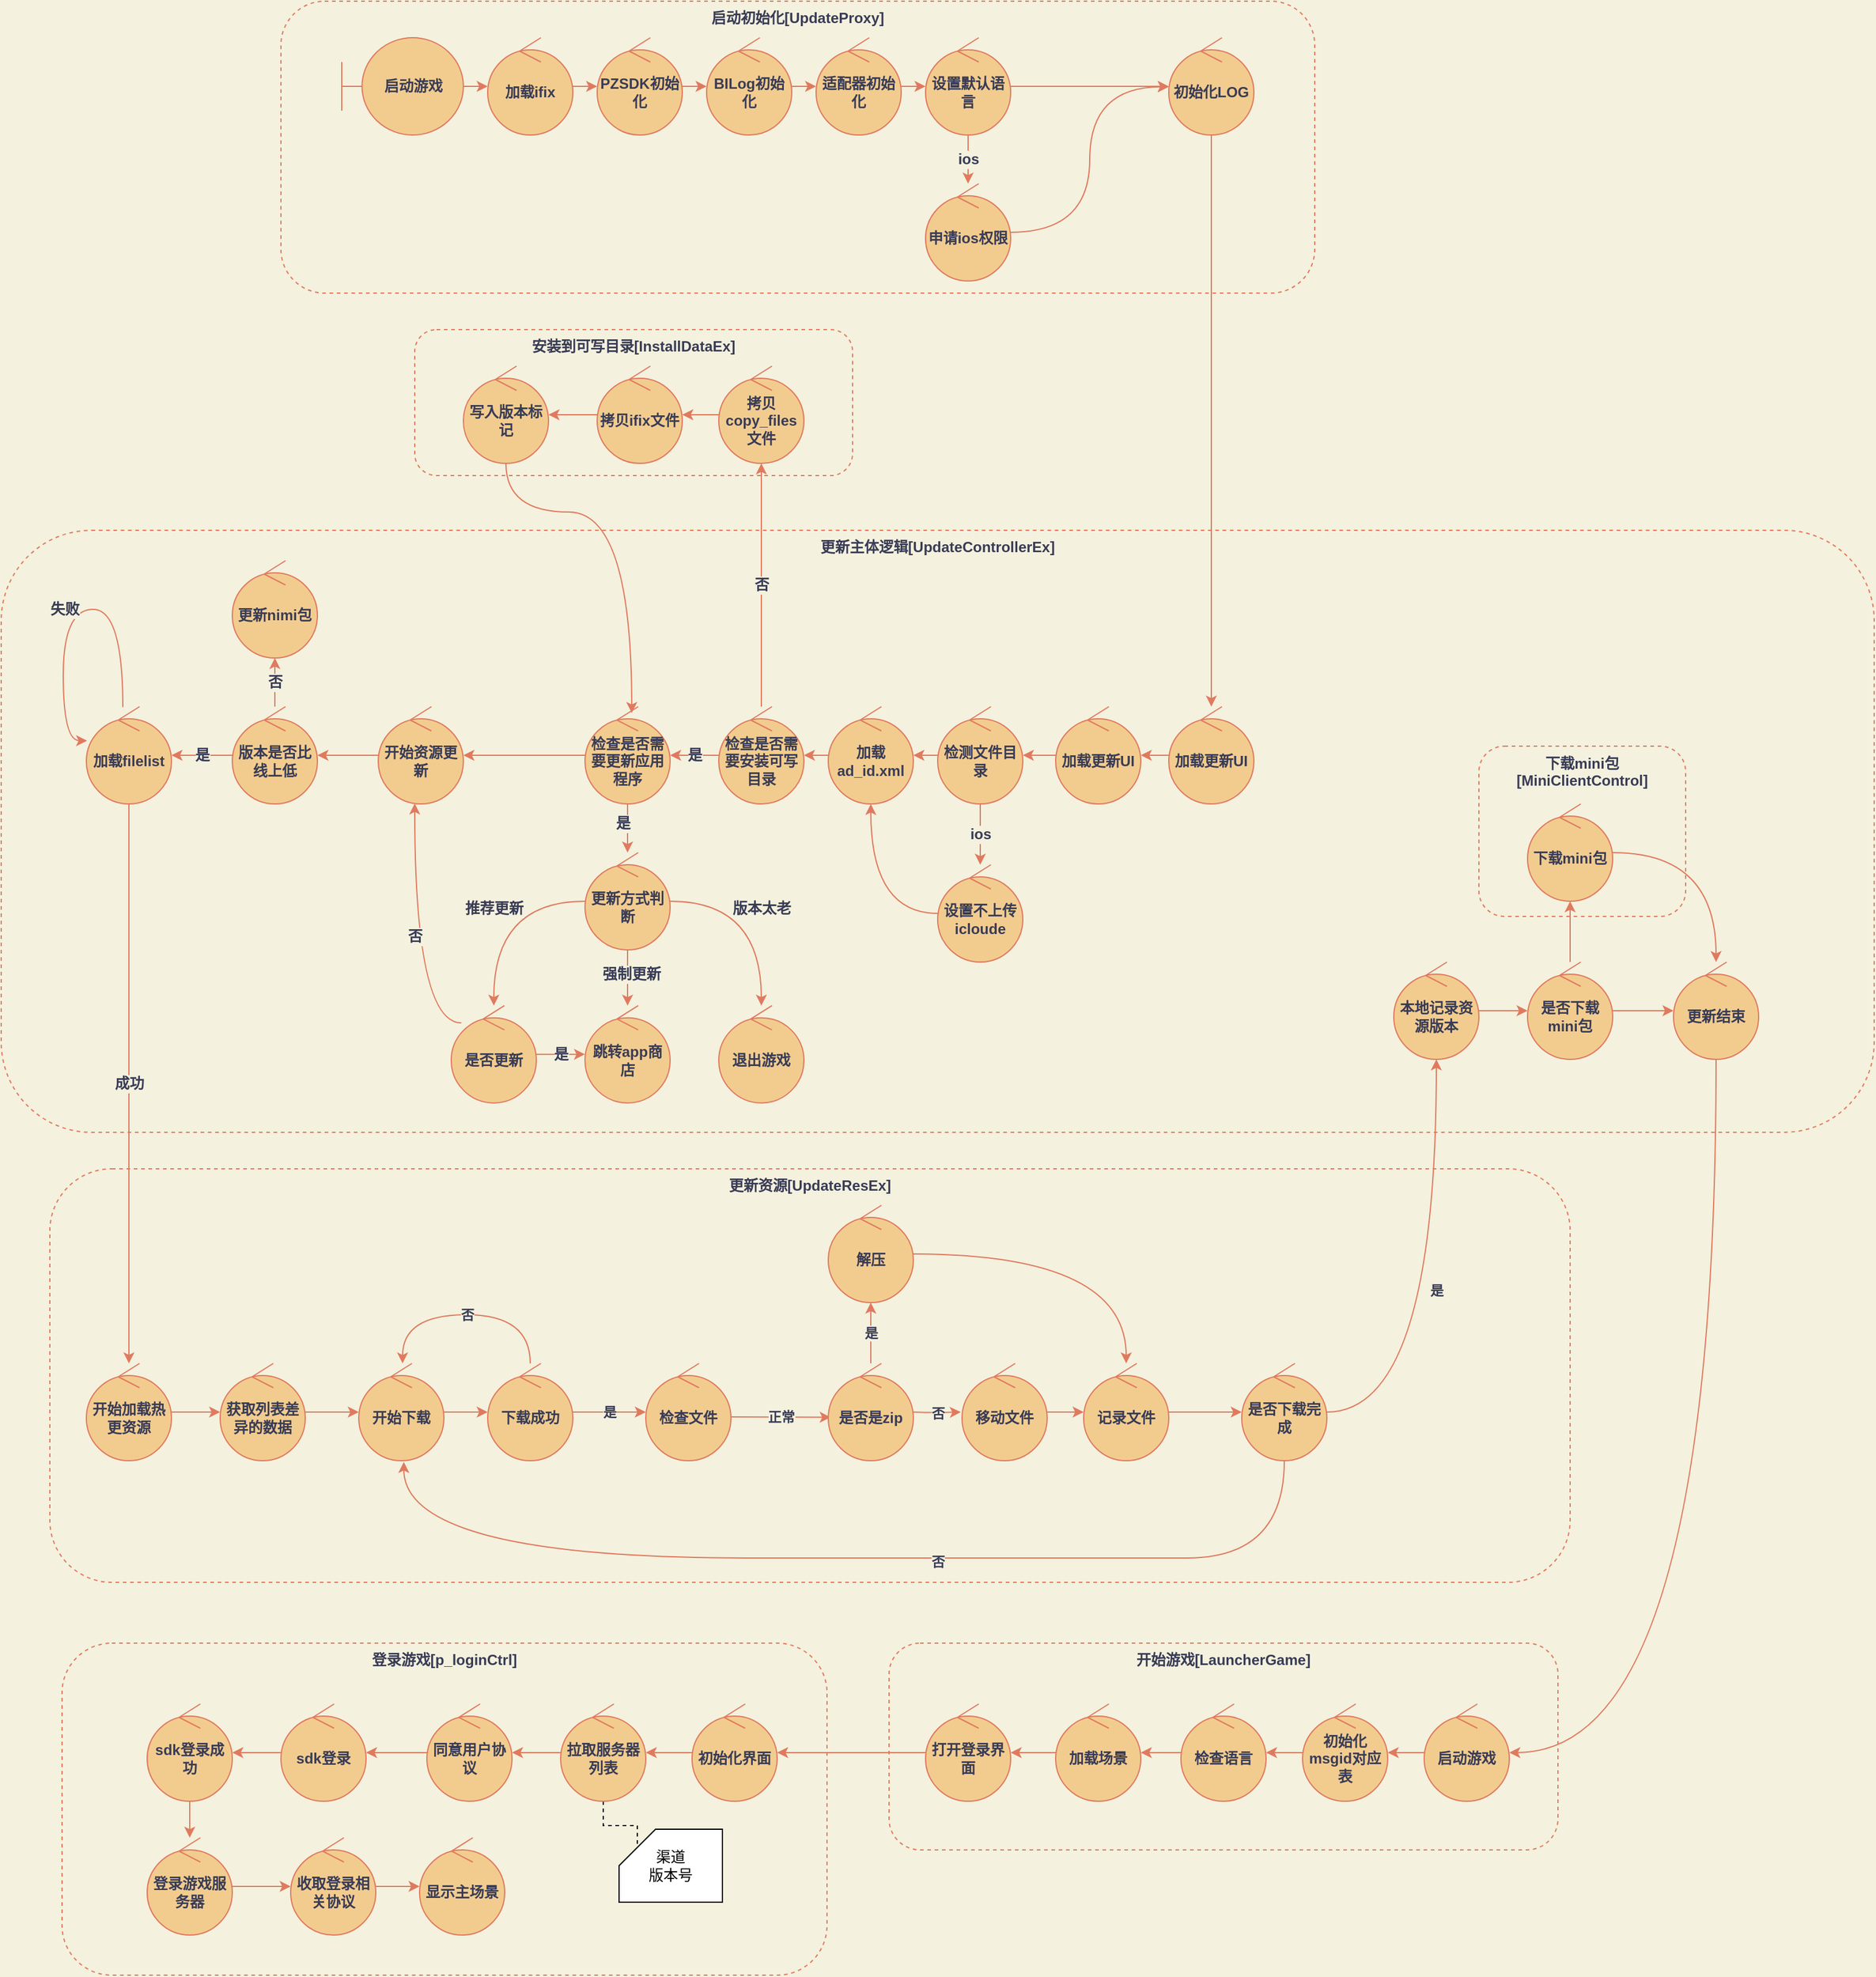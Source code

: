 <mxfile version="20.0.4" type="github">
  <diagram id="8CQ7pHACSbwYYKle6tcx" name="第 1 页">
    <mxGraphModel dx="1550" dy="835" grid="0" gridSize="10" guides="1" tooltips="1" connect="1" arrows="1" fold="1" page="0" pageScale="1" pageWidth="827" pageHeight="1169" background="#F4F1DE" math="0" shadow="0">
      <root>
        <mxCell id="0" />
        <mxCell id="1" parent="0" />
        <mxCell id="T8f0lB24S4ym5IK2Bucu-37" value="更新主体逻辑[UpdateControllerEx]" style="rounded=1;whiteSpace=wrap;html=1;fontSize=12;dashed=1;fillColor=none;verticalAlign=top;fontStyle=1;strokeColor=#E07A5F;fontColor=#393C56;" parent="1" vertex="1">
          <mxGeometry x="50" y="585" width="1540" height="495" as="geometry" />
        </mxCell>
        <mxCell id="T8f0lB24S4ym5IK2Bucu-40" value="开始游戏[LauncherGame]" style="rounded=1;whiteSpace=wrap;html=1;fontSize=12;dashed=1;fillColor=none;verticalAlign=top;fontStyle=1;strokeColor=#E07A5F;fontColor=#393C56;" parent="1" vertex="1">
          <mxGeometry x="780" y="1500" width="550" height="170" as="geometry" />
        </mxCell>
        <mxCell id="T8f0lB24S4ym5IK2Bucu-38" value="下载mini包&lt;br&gt;[MiniClientControl]" style="rounded=1;whiteSpace=wrap;html=1;fontSize=12;dashed=1;fillColor=none;verticalAlign=top;fontStyle=1;strokeColor=#E07A5F;fontColor=#393C56;" parent="1" vertex="1">
          <mxGeometry x="1265" y="762.5" width="170" height="140" as="geometry" />
        </mxCell>
        <mxCell id="Xlquk3ks9NL8d3izdVPQ-58" value="启动初始化[UpdateProxy]" style="rounded=1;whiteSpace=wrap;html=1;fontSize=12;dashed=1;fillColor=none;verticalAlign=top;fontStyle=1;strokeColor=#E07A5F;fontColor=#393C56;" parent="1" vertex="1">
          <mxGeometry x="280" y="150" width="850" height="240" as="geometry" />
        </mxCell>
        <mxCell id="T8f0lB24S4ym5IK2Bucu-29" value="更新资源[UpdateResEx]" style="rounded=1;whiteSpace=wrap;html=1;fontSize=12;dashed=1;fillColor=none;verticalAlign=top;fontStyle=1;strokeColor=#E07A5F;fontColor=#393C56;" parent="1" vertex="1">
          <mxGeometry x="90" y="1110" width="1250" height="340" as="geometry" />
        </mxCell>
        <mxCell id="Xlquk3ks9NL8d3izdVPQ-56" value="安装到可写目录[InstallDataEx]" style="rounded=1;whiteSpace=wrap;html=1;fontSize=12;dashed=1;fillColor=none;verticalAlign=top;fontStyle=1;strokeColor=#E07A5F;fontColor=#393C56;" parent="1" vertex="1">
          <mxGeometry x="390" y="420" width="360" height="120" as="geometry" />
        </mxCell>
        <mxCell id="Xlquk3ks9NL8d3izdVPQ-8" style="edgeStyle=orthogonalEdgeStyle;rounded=1;orthogonalLoop=1;jettySize=auto;html=1;fontSize=12;fontStyle=1;labelBackgroundColor=#F4F1DE;strokeColor=#E07A5F;fontColor=#393C56;curved=1;" parent="1" source="Xlquk3ks9NL8d3izdVPQ-1" target="Xlquk3ks9NL8d3izdVPQ-6" edge="1">
          <mxGeometry relative="1" as="geometry" />
        </mxCell>
        <mxCell id="Xlquk3ks9NL8d3izdVPQ-1" value="启动游戏" style="shape=umlBoundary;whiteSpace=wrap;html=1;fontSize=12;rounded=1;fontStyle=1;fillColor=#F2CC8F;strokeColor=#E07A5F;fontColor=#393C56;" parent="1" vertex="1">
          <mxGeometry x="330" y="180" width="100" height="80" as="geometry" />
        </mxCell>
        <mxCell id="Xlquk3ks9NL8d3izdVPQ-10" value="" style="edgeStyle=orthogonalEdgeStyle;rounded=1;orthogonalLoop=1;jettySize=auto;html=1;fontSize=12;fontStyle=1;labelBackgroundColor=#F4F1DE;strokeColor=#E07A5F;fontColor=#393C56;curved=1;" parent="1" source="Xlquk3ks9NL8d3izdVPQ-6" target="Xlquk3ks9NL8d3izdVPQ-9" edge="1">
          <mxGeometry relative="1" as="geometry" />
        </mxCell>
        <mxCell id="Xlquk3ks9NL8d3izdVPQ-6" value="加载ifix" style="ellipse;shape=umlControl;whiteSpace=wrap;html=1;fontSize=12;rounded=1;fontStyle=1;fillColor=#F2CC8F;strokeColor=#E07A5F;fontColor=#393C56;" parent="1" vertex="1">
          <mxGeometry x="450" y="180" width="70" height="80" as="geometry" />
        </mxCell>
        <mxCell id="Xlquk3ks9NL8d3izdVPQ-12" value="" style="edgeStyle=orthogonalEdgeStyle;rounded=1;orthogonalLoop=1;jettySize=auto;html=1;fontSize=12;fontStyle=1;labelBackgroundColor=#F4F1DE;strokeColor=#E07A5F;fontColor=#393C56;curved=1;" parent="1" source="Xlquk3ks9NL8d3izdVPQ-9" target="Xlquk3ks9NL8d3izdVPQ-11" edge="1">
          <mxGeometry relative="1" as="geometry" />
        </mxCell>
        <mxCell id="Xlquk3ks9NL8d3izdVPQ-9" value="PZSDK初始化" style="ellipse;shape=umlControl;whiteSpace=wrap;html=1;fontSize=12;rounded=1;fontStyle=1;fillColor=#F2CC8F;strokeColor=#E07A5F;fontColor=#393C56;" parent="1" vertex="1">
          <mxGeometry x="540" y="180" width="70" height="80" as="geometry" />
        </mxCell>
        <mxCell id="Xlquk3ks9NL8d3izdVPQ-14" value="" style="edgeStyle=orthogonalEdgeStyle;rounded=1;orthogonalLoop=1;jettySize=auto;html=1;fontSize=12;fontStyle=1;labelBackgroundColor=#F4F1DE;strokeColor=#E07A5F;fontColor=#393C56;curved=1;" parent="1" source="Xlquk3ks9NL8d3izdVPQ-11" target="Xlquk3ks9NL8d3izdVPQ-13" edge="1">
          <mxGeometry relative="1" as="geometry" />
        </mxCell>
        <mxCell id="Xlquk3ks9NL8d3izdVPQ-11" value="BILog初始化" style="ellipse;shape=umlControl;whiteSpace=wrap;html=1;fontSize=12;rounded=1;fontStyle=1;fillColor=#F2CC8F;strokeColor=#E07A5F;fontColor=#393C56;" parent="1" vertex="1">
          <mxGeometry x="630" y="180" width="70" height="80" as="geometry" />
        </mxCell>
        <mxCell id="Xlquk3ks9NL8d3izdVPQ-17" value="" style="edgeStyle=orthogonalEdgeStyle;rounded=1;orthogonalLoop=1;jettySize=auto;html=1;fontSize=12;fontStyle=1;labelBackgroundColor=#F4F1DE;strokeColor=#E07A5F;fontColor=#393C56;curved=1;" parent="1" source="Xlquk3ks9NL8d3izdVPQ-13" target="Xlquk3ks9NL8d3izdVPQ-16" edge="1">
          <mxGeometry relative="1" as="geometry" />
        </mxCell>
        <mxCell id="Xlquk3ks9NL8d3izdVPQ-13" value="适配器初始化" style="ellipse;shape=umlControl;whiteSpace=wrap;html=1;fontSize=12;rounded=1;fontStyle=1;fillColor=#F2CC8F;strokeColor=#E07A5F;fontColor=#393C56;" parent="1" vertex="1">
          <mxGeometry x="720" y="180" width="70" height="80" as="geometry" />
        </mxCell>
        <mxCell id="Xlquk3ks9NL8d3izdVPQ-19" value="ios" style="edgeStyle=orthogonalEdgeStyle;rounded=1;orthogonalLoop=1;jettySize=auto;html=1;fontSize=12;fontStyle=1;labelBackgroundColor=#F4F1DE;strokeColor=#E07A5F;fontColor=#393C56;curved=1;" parent="1" source="Xlquk3ks9NL8d3izdVPQ-16" target="Xlquk3ks9NL8d3izdVPQ-18" edge="1">
          <mxGeometry relative="1" as="geometry">
            <Array as="points">
              <mxPoint x="845" y="290" />
              <mxPoint x="845" y="290" />
            </Array>
          </mxGeometry>
        </mxCell>
        <mxCell id="EIbtX5MXRiDElDqHODDC-1" style="edgeStyle=orthogonalEdgeStyle;rounded=1;orthogonalLoop=1;jettySize=auto;html=1;fontStyle=1;labelBackgroundColor=#F4F1DE;strokeColor=#E07A5F;fontColor=#393C56;curved=1;" parent="1" source="Xlquk3ks9NL8d3izdVPQ-16" target="Xlquk3ks9NL8d3izdVPQ-23" edge="1">
          <mxGeometry relative="1" as="geometry" />
        </mxCell>
        <mxCell id="Xlquk3ks9NL8d3izdVPQ-16" value="设置默认语言" style="ellipse;shape=umlControl;whiteSpace=wrap;html=1;fontSize=12;rounded=1;fontStyle=1;fillColor=#F2CC8F;strokeColor=#E07A5F;fontColor=#393C56;" parent="1" vertex="1">
          <mxGeometry x="810" y="180" width="70" height="80" as="geometry" />
        </mxCell>
        <mxCell id="EIbtX5MXRiDElDqHODDC-2" style="edgeStyle=orthogonalEdgeStyle;rounded=1;orthogonalLoop=1;jettySize=auto;html=1;entryX=0.002;entryY=0.504;entryDx=0;entryDy=0;entryPerimeter=0;fontStyle=1;labelBackgroundColor=#F4F1DE;strokeColor=#E07A5F;fontColor=#393C56;curved=1;" parent="1" source="Xlquk3ks9NL8d3izdVPQ-18" target="Xlquk3ks9NL8d3izdVPQ-23" edge="1">
          <mxGeometry relative="1" as="geometry" />
        </mxCell>
        <mxCell id="Xlquk3ks9NL8d3izdVPQ-18" value="申请ios权限" style="ellipse;shape=umlControl;whiteSpace=wrap;html=1;fontSize=12;rounded=1;fontStyle=1;fillColor=#F2CC8F;strokeColor=#E07A5F;fontColor=#393C56;" parent="1" vertex="1">
          <mxGeometry x="810" y="300" width="70" height="80" as="geometry" />
        </mxCell>
        <mxCell id="Xlquk3ks9NL8d3izdVPQ-26" value="" style="edgeStyle=orthogonalEdgeStyle;rounded=1;orthogonalLoop=1;jettySize=auto;html=1;fontSize=12;fontStyle=1;labelBackgroundColor=#F4F1DE;strokeColor=#E07A5F;fontColor=#393C56;curved=1;" parent="1" source="Xlquk3ks9NL8d3izdVPQ-23" target="Xlquk3ks9NL8d3izdVPQ-25" edge="1">
          <mxGeometry relative="1" as="geometry" />
        </mxCell>
        <mxCell id="Xlquk3ks9NL8d3izdVPQ-23" value="初始化LOG" style="ellipse;shape=umlControl;whiteSpace=wrap;html=1;fontSize=12;rounded=1;fontStyle=1;fillColor=#F2CC8F;strokeColor=#E07A5F;fontColor=#393C56;" parent="1" vertex="1">
          <mxGeometry x="1010" y="180" width="70" height="80" as="geometry" />
        </mxCell>
        <mxCell id="Xlquk3ks9NL8d3izdVPQ-29" value="" style="edgeStyle=orthogonalEdgeStyle;rounded=1;orthogonalLoop=1;jettySize=auto;html=1;fontSize=12;fontStyle=1;labelBackgroundColor=#F4F1DE;strokeColor=#E07A5F;fontColor=#393C56;curved=1;" parent="1" source="Xlquk3ks9NL8d3izdVPQ-25" target="Xlquk3ks9NL8d3izdVPQ-28" edge="1">
          <mxGeometry relative="1" as="geometry" />
        </mxCell>
        <mxCell id="Xlquk3ks9NL8d3izdVPQ-25" value="加载更新UI" style="ellipse;shape=umlControl;whiteSpace=wrap;html=1;fontSize=12;rounded=1;fontStyle=1;fillColor=#F2CC8F;strokeColor=#E07A5F;fontColor=#393C56;" parent="1" vertex="1">
          <mxGeometry x="1010" y="730" width="70" height="80" as="geometry" />
        </mxCell>
        <mxCell id="Xlquk3ks9NL8d3izdVPQ-31" value="" style="edgeStyle=orthogonalEdgeStyle;rounded=1;orthogonalLoop=1;jettySize=auto;html=1;fontSize=12;fontStyle=1;labelBackgroundColor=#F4F1DE;strokeColor=#E07A5F;fontColor=#393C56;curved=1;" parent="1" source="Xlquk3ks9NL8d3izdVPQ-28" target="Xlquk3ks9NL8d3izdVPQ-30" edge="1">
          <mxGeometry relative="1" as="geometry" />
        </mxCell>
        <mxCell id="Xlquk3ks9NL8d3izdVPQ-28" value="加载更新UI" style="ellipse;shape=umlControl;whiteSpace=wrap;html=1;fontSize=12;rounded=1;fontStyle=1;fillColor=#F2CC8F;strokeColor=#E07A5F;fontColor=#393C56;" parent="1" vertex="1">
          <mxGeometry x="917" y="730" width="70" height="80" as="geometry" />
        </mxCell>
        <mxCell id="Xlquk3ks9NL8d3izdVPQ-33" value="" style="edgeStyle=orthogonalEdgeStyle;rounded=1;orthogonalLoop=1;jettySize=auto;html=1;fontSize=12;fontStyle=1;labelBackgroundColor=#F4F1DE;strokeColor=#E07A5F;fontColor=#393C56;curved=1;" parent="1" source="Xlquk3ks9NL8d3izdVPQ-30" target="Xlquk3ks9NL8d3izdVPQ-32" edge="1">
          <mxGeometry relative="1" as="geometry" />
        </mxCell>
        <mxCell id="Xlquk3ks9NL8d3izdVPQ-35" value="ios" style="edgeStyle=orthogonalEdgeStyle;rounded=1;orthogonalLoop=1;jettySize=auto;html=1;fontSize=12;fontStyle=1;labelBackgroundColor=#F4F1DE;strokeColor=#E07A5F;fontColor=#393C56;curved=1;" parent="1" source="Xlquk3ks9NL8d3izdVPQ-30" target="Xlquk3ks9NL8d3izdVPQ-34" edge="1">
          <mxGeometry relative="1" as="geometry" />
        </mxCell>
        <mxCell id="Xlquk3ks9NL8d3izdVPQ-30" value="检测文件目录" style="ellipse;shape=umlControl;whiteSpace=wrap;html=1;fontSize=12;rounded=1;fontStyle=1;fillColor=#F2CC8F;strokeColor=#E07A5F;fontColor=#393C56;" parent="1" vertex="1">
          <mxGeometry x="820" y="730" width="70" height="80" as="geometry" />
        </mxCell>
        <mxCell id="Xlquk3ks9NL8d3izdVPQ-38" value="" style="edgeStyle=orthogonalEdgeStyle;rounded=1;orthogonalLoop=1;jettySize=auto;html=1;fontSize=12;fontStyle=1;labelBackgroundColor=#F4F1DE;strokeColor=#E07A5F;fontColor=#393C56;curved=1;" parent="1" source="Xlquk3ks9NL8d3izdVPQ-32" target="Xlquk3ks9NL8d3izdVPQ-37" edge="1">
          <mxGeometry relative="1" as="geometry" />
        </mxCell>
        <mxCell id="Xlquk3ks9NL8d3izdVPQ-32" value="加载ad_id.xml" style="ellipse;shape=umlControl;whiteSpace=wrap;html=1;fontSize=12;rounded=1;fontStyle=1;fillColor=#F2CC8F;strokeColor=#E07A5F;fontColor=#393C56;" parent="1" vertex="1">
          <mxGeometry x="730" y="730" width="70" height="80" as="geometry" />
        </mxCell>
        <mxCell id="Xlquk3ks9NL8d3izdVPQ-36" style="edgeStyle=orthogonalEdgeStyle;rounded=1;orthogonalLoop=1;jettySize=auto;html=1;fontSize=12;fontStyle=1;labelBackgroundColor=#F4F1DE;strokeColor=#E07A5F;fontColor=#393C56;curved=1;" parent="1" source="Xlquk3ks9NL8d3izdVPQ-34" target="Xlquk3ks9NL8d3izdVPQ-32" edge="1">
          <mxGeometry relative="1" as="geometry" />
        </mxCell>
        <mxCell id="Xlquk3ks9NL8d3izdVPQ-34" value="设置不上传icloude" style="ellipse;shape=umlControl;whiteSpace=wrap;html=1;fontSize=12;rounded=1;fontStyle=1;fillColor=#F2CC8F;strokeColor=#E07A5F;fontColor=#393C56;" parent="1" vertex="1">
          <mxGeometry x="820" y="860" width="70" height="80" as="geometry" />
        </mxCell>
        <mxCell id="Xlquk3ks9NL8d3izdVPQ-60" value="是" style="edgeStyle=orthogonalEdgeStyle;rounded=1;orthogonalLoop=1;jettySize=auto;html=1;fontSize=12;fontStyle=1;labelBackgroundColor=#F4F1DE;strokeColor=#E07A5F;fontColor=#393C56;curved=1;" parent="1" source="Xlquk3ks9NL8d3izdVPQ-37" target="Xlquk3ks9NL8d3izdVPQ-59" edge="1">
          <mxGeometry relative="1" as="geometry" />
        </mxCell>
        <mxCell id="Xlquk3ks9NL8d3izdVPQ-78" value="否" style="edgeStyle=orthogonalEdgeStyle;rounded=1;orthogonalLoop=1;jettySize=auto;html=1;fontSize=12;fontStyle=1;labelBackgroundColor=#F4F1DE;strokeColor=#E07A5F;fontColor=#393C56;curved=1;" parent="1" source="Xlquk3ks9NL8d3izdVPQ-37" target="Xlquk3ks9NL8d3izdVPQ-41" edge="1">
          <mxGeometry relative="1" as="geometry" />
        </mxCell>
        <mxCell id="Xlquk3ks9NL8d3izdVPQ-37" value="检查是否需要安装可写目录" style="ellipse;shape=umlControl;whiteSpace=wrap;html=1;fontSize=12;rounded=1;fontStyle=1;fillColor=#F2CC8F;strokeColor=#E07A5F;fontColor=#393C56;" parent="1" vertex="1">
          <mxGeometry x="640" y="730" width="70" height="80" as="geometry" />
        </mxCell>
        <mxCell id="Xlquk3ks9NL8d3izdVPQ-50" value="" style="edgeStyle=orthogonalEdgeStyle;rounded=1;orthogonalLoop=1;jettySize=auto;html=1;fontSize=12;fontStyle=1;labelBackgroundColor=#F4F1DE;strokeColor=#E07A5F;fontColor=#393C56;curved=1;" parent="1" source="Xlquk3ks9NL8d3izdVPQ-41" target="Xlquk3ks9NL8d3izdVPQ-49" edge="1">
          <mxGeometry relative="1" as="geometry" />
        </mxCell>
        <mxCell id="Xlquk3ks9NL8d3izdVPQ-41" value="拷贝copy_files文件" style="ellipse;shape=umlControl;whiteSpace=wrap;html=1;fontSize=12;rounded=1;fontStyle=1;fillColor=#F2CC8F;strokeColor=#E07A5F;fontColor=#393C56;" parent="1" vertex="1">
          <mxGeometry x="640" y="450" width="70" height="80" as="geometry" />
        </mxCell>
        <mxCell id="Xlquk3ks9NL8d3izdVPQ-52" value="" style="edgeStyle=orthogonalEdgeStyle;rounded=1;orthogonalLoop=1;jettySize=auto;html=1;fontSize=12;fontStyle=1;labelBackgroundColor=#F4F1DE;strokeColor=#E07A5F;fontColor=#393C56;curved=1;" parent="1" source="Xlquk3ks9NL8d3izdVPQ-49" target="Xlquk3ks9NL8d3izdVPQ-51" edge="1">
          <mxGeometry relative="1" as="geometry" />
        </mxCell>
        <mxCell id="Xlquk3ks9NL8d3izdVPQ-49" value="拷贝ifix文件" style="ellipse;shape=umlControl;whiteSpace=wrap;html=1;fontSize=12;rounded=1;fontStyle=1;fillColor=#F2CC8F;strokeColor=#E07A5F;fontColor=#393C56;" parent="1" vertex="1">
          <mxGeometry x="540" y="450" width="70" height="80" as="geometry" />
        </mxCell>
        <mxCell id="Xlquk3ks9NL8d3izdVPQ-77" style="edgeStyle=orthogonalEdgeStyle;rounded=1;orthogonalLoop=1;jettySize=auto;html=1;entryX=0.549;entryY=0.065;entryDx=0;entryDy=0;entryPerimeter=0;fontSize=12;fontStyle=1;labelBackgroundColor=#F4F1DE;strokeColor=#E07A5F;fontColor=#393C56;curved=1;" parent="1" source="Xlquk3ks9NL8d3izdVPQ-51" target="Xlquk3ks9NL8d3izdVPQ-59" edge="1">
          <mxGeometry relative="1" as="geometry">
            <Array as="points">
              <mxPoint x="465" y="570" />
              <mxPoint x="568" y="570" />
            </Array>
          </mxGeometry>
        </mxCell>
        <mxCell id="Xlquk3ks9NL8d3izdVPQ-51" value="写入版本标记" style="ellipse;shape=umlControl;whiteSpace=wrap;html=1;fontSize=12;rounded=1;fontStyle=1;fillColor=#F2CC8F;strokeColor=#E07A5F;fontColor=#393C56;" parent="1" vertex="1">
          <mxGeometry x="430" y="450" width="70" height="80" as="geometry" />
        </mxCell>
        <mxCell id="Xlquk3ks9NL8d3izdVPQ-62" value="" style="edgeStyle=orthogonalEdgeStyle;rounded=1;orthogonalLoop=1;jettySize=auto;html=1;fontSize=12;fontStyle=1;labelBackgroundColor=#F4F1DE;strokeColor=#E07A5F;fontColor=#393C56;curved=1;" parent="1" source="Xlquk3ks9NL8d3izdVPQ-59" target="Xlquk3ks9NL8d3izdVPQ-61" edge="1">
          <mxGeometry relative="1" as="geometry" />
        </mxCell>
        <mxCell id="Xlquk3ks9NL8d3izdVPQ-63" value="是" style="edgeLabel;html=1;align=center;verticalAlign=middle;resizable=0;points=[];fontSize=12;rounded=1;fontStyle=1;labelBackgroundColor=#F4F1DE;fontColor=#393C56;" parent="Xlquk3ks9NL8d3izdVPQ-62" vertex="1" connectable="0">
          <mxGeometry x="-0.208" y="-4" relative="1" as="geometry">
            <mxPoint as="offset" />
          </mxGeometry>
        </mxCell>
        <mxCell id="Xlquk3ks9NL8d3izdVPQ-75" style="edgeStyle=orthogonalEdgeStyle;rounded=1;orthogonalLoop=1;jettySize=auto;html=1;fontSize=12;fontStyle=1;labelBackgroundColor=#F4F1DE;strokeColor=#E07A5F;fontColor=#393C56;curved=1;" parent="1" source="Xlquk3ks9NL8d3izdVPQ-59" target="Xlquk3ks9NL8d3izdVPQ-73" edge="1">
          <mxGeometry relative="1" as="geometry" />
        </mxCell>
        <mxCell id="Xlquk3ks9NL8d3izdVPQ-59" value="检查是否需要更新应用程序" style="ellipse;shape=umlControl;whiteSpace=wrap;html=1;fontSize=12;rounded=1;fontStyle=1;fillColor=#F2CC8F;strokeColor=#E07A5F;fontColor=#393C56;" parent="1" vertex="1">
          <mxGeometry x="530" y="730" width="70" height="80" as="geometry" />
        </mxCell>
        <mxCell id="Xlquk3ks9NL8d3izdVPQ-65" value="" style="edgeStyle=orthogonalEdgeStyle;rounded=1;orthogonalLoop=1;jettySize=auto;html=1;fontSize=12;fontStyle=1;labelBackgroundColor=#F4F1DE;strokeColor=#E07A5F;fontColor=#393C56;curved=1;" parent="1" source="Xlquk3ks9NL8d3izdVPQ-61" target="Xlquk3ks9NL8d3izdVPQ-64" edge="1">
          <mxGeometry relative="1" as="geometry" />
        </mxCell>
        <mxCell id="Xlquk3ks9NL8d3izdVPQ-66" value="强制更新" style="edgeLabel;html=1;align=center;verticalAlign=middle;resizable=0;points=[];fontSize=12;rounded=1;fontStyle=1;labelBackgroundColor=#F4F1DE;fontColor=#393C56;" parent="Xlquk3ks9NL8d3izdVPQ-65" vertex="1" connectable="0">
          <mxGeometry x="-0.136" y="3" relative="1" as="geometry">
            <mxPoint as="offset" />
          </mxGeometry>
        </mxCell>
        <mxCell id="Xlquk3ks9NL8d3izdVPQ-68" value="推荐更新" style="edgeStyle=orthogonalEdgeStyle;rounded=1;orthogonalLoop=1;jettySize=auto;html=1;fontSize=12;fontStyle=1;labelBackgroundColor=#F4F1DE;strokeColor=#E07A5F;fontColor=#393C56;curved=1;" parent="1" source="Xlquk3ks9NL8d3izdVPQ-61" target="Xlquk3ks9NL8d3izdVPQ-67" edge="1">
          <mxGeometry relative="1" as="geometry" />
        </mxCell>
        <mxCell id="Xlquk3ks9NL8d3izdVPQ-70" value="版本太老" style="edgeStyle=orthogonalEdgeStyle;rounded=1;orthogonalLoop=1;jettySize=auto;html=1;fontSize=12;fontStyle=1;labelBackgroundColor=#F4F1DE;strokeColor=#E07A5F;fontColor=#393C56;curved=1;" parent="1" source="Xlquk3ks9NL8d3izdVPQ-61" target="Xlquk3ks9NL8d3izdVPQ-69" edge="1">
          <mxGeometry relative="1" as="geometry" />
        </mxCell>
        <mxCell id="Xlquk3ks9NL8d3izdVPQ-61" value="更新方式判断" style="ellipse;shape=umlControl;whiteSpace=wrap;html=1;fontSize=12;rounded=1;fontStyle=1;fillColor=#F2CC8F;strokeColor=#E07A5F;fontColor=#393C56;" parent="1" vertex="1">
          <mxGeometry x="530" y="850" width="70" height="80" as="geometry" />
        </mxCell>
        <mxCell id="Xlquk3ks9NL8d3izdVPQ-64" value="跳转app商店" style="ellipse;shape=umlControl;whiteSpace=wrap;html=1;fontSize=12;rounded=1;fontStyle=1;fillColor=#F2CC8F;strokeColor=#E07A5F;fontColor=#393C56;" parent="1" vertex="1">
          <mxGeometry x="530" y="975.83" width="70" height="80" as="geometry" />
        </mxCell>
        <mxCell id="Xlquk3ks9NL8d3izdVPQ-72" value="是" style="edgeStyle=orthogonalEdgeStyle;rounded=1;orthogonalLoop=1;jettySize=auto;html=1;fontSize=12;fontStyle=1;labelBackgroundColor=#F4F1DE;strokeColor=#E07A5F;fontColor=#393C56;curved=1;" parent="1" source="Xlquk3ks9NL8d3izdVPQ-67" target="Xlquk3ks9NL8d3izdVPQ-64" edge="1">
          <mxGeometry relative="1" as="geometry" />
        </mxCell>
        <mxCell id="Xlquk3ks9NL8d3izdVPQ-74" value="否" style="edgeStyle=orthogonalEdgeStyle;rounded=1;orthogonalLoop=1;jettySize=auto;html=1;fontSize=12;fontStyle=1;labelBackgroundColor=#F4F1DE;strokeColor=#E07A5F;fontColor=#393C56;curved=1;" parent="1" source="Xlquk3ks9NL8d3izdVPQ-67" target="Xlquk3ks9NL8d3izdVPQ-73" edge="1">
          <mxGeometry relative="1" as="geometry">
            <Array as="points">
              <mxPoint x="390" y="990" />
            </Array>
          </mxGeometry>
        </mxCell>
        <mxCell id="Xlquk3ks9NL8d3izdVPQ-67" value="是否更新" style="ellipse;shape=umlControl;whiteSpace=wrap;html=1;fontSize=12;rounded=1;fontStyle=1;fillColor=#F2CC8F;strokeColor=#E07A5F;fontColor=#393C56;" parent="1" vertex="1">
          <mxGeometry x="420" y="975.83" width="70" height="80" as="geometry" />
        </mxCell>
        <mxCell id="Xlquk3ks9NL8d3izdVPQ-69" value="退出游戏" style="ellipse;shape=umlControl;whiteSpace=wrap;html=1;fontSize=12;rounded=1;fontStyle=1;fillColor=#F2CC8F;strokeColor=#E07A5F;fontColor=#393C56;" parent="1" vertex="1">
          <mxGeometry x="640" y="975.83" width="70" height="80" as="geometry" />
        </mxCell>
        <mxCell id="Xlquk3ks9NL8d3izdVPQ-80" value="" style="edgeStyle=orthogonalEdgeStyle;rounded=1;orthogonalLoop=1;jettySize=auto;html=1;fontSize=12;fontStyle=1;labelBackgroundColor=#F4F1DE;strokeColor=#E07A5F;fontColor=#393C56;curved=1;" parent="1" source="Xlquk3ks9NL8d3izdVPQ-73" target="Xlquk3ks9NL8d3izdVPQ-79" edge="1">
          <mxGeometry relative="1" as="geometry" />
        </mxCell>
        <mxCell id="Xlquk3ks9NL8d3izdVPQ-73" value="开始资源更新" style="ellipse;shape=umlControl;whiteSpace=wrap;html=1;fontSize=12;rounded=1;fontStyle=1;fillColor=#F2CC8F;strokeColor=#E07A5F;fontColor=#393C56;" parent="1" vertex="1">
          <mxGeometry x="360" y="730" width="70" height="80" as="geometry" />
        </mxCell>
        <mxCell id="Xlquk3ks9NL8d3izdVPQ-82" value="是" style="edgeStyle=orthogonalEdgeStyle;rounded=1;orthogonalLoop=1;jettySize=auto;html=1;fontSize=12;fontStyle=1;labelBackgroundColor=#F4F1DE;strokeColor=#E07A5F;fontColor=#393C56;curved=1;" parent="1" source="Xlquk3ks9NL8d3izdVPQ-79" target="Xlquk3ks9NL8d3izdVPQ-81" edge="1">
          <mxGeometry relative="1" as="geometry" />
        </mxCell>
        <mxCell id="Xlquk3ks9NL8d3izdVPQ-84" value="否" style="edgeStyle=orthogonalEdgeStyle;rounded=1;orthogonalLoop=1;jettySize=auto;html=1;fontSize=12;fontStyle=1;labelBackgroundColor=#F4F1DE;strokeColor=#E07A5F;fontColor=#393C56;curved=1;" parent="1" source="Xlquk3ks9NL8d3izdVPQ-79" target="Xlquk3ks9NL8d3izdVPQ-83" edge="1">
          <mxGeometry relative="1" as="geometry" />
        </mxCell>
        <mxCell id="Xlquk3ks9NL8d3izdVPQ-79" value="版本是否比线上低" style="ellipse;shape=umlControl;whiteSpace=wrap;html=1;fontSize=12;rounded=1;fontStyle=1;fillColor=#F2CC8F;strokeColor=#E07A5F;fontColor=#393C56;" parent="1" vertex="1">
          <mxGeometry x="240" y="730" width="70" height="80" as="geometry" />
        </mxCell>
        <mxCell id="Xlquk3ks9NL8d3izdVPQ-90" value="成功" style="edgeStyle=orthogonalEdgeStyle;rounded=1;orthogonalLoop=1;jettySize=auto;html=1;fontSize=12;fontStyle=1;labelBackgroundColor=#F4F1DE;strokeColor=#E07A5F;fontColor=#393C56;curved=1;" parent="1" source="Xlquk3ks9NL8d3izdVPQ-81" target="Xlquk3ks9NL8d3izdVPQ-89" edge="1">
          <mxGeometry relative="1" as="geometry" />
        </mxCell>
        <mxCell id="Xlquk3ks9NL8d3izdVPQ-92" value="失败" style="edgeStyle=orthogonalEdgeStyle;rounded=1;orthogonalLoop=1;jettySize=auto;html=1;fontSize=12;entryX=0.009;entryY=0.35;entryDx=0;entryDy=0;entryPerimeter=0;fontStyle=1;labelBackgroundColor=#F4F1DE;strokeColor=#E07A5F;fontColor=#393C56;curved=1;" parent="1" source="Xlquk3ks9NL8d3izdVPQ-81" target="Xlquk3ks9NL8d3izdVPQ-81" edge="1">
          <mxGeometry relative="1" as="geometry">
            <mxPoint x="135" y="590" as="targetPoint" />
            <Array as="points">
              <mxPoint x="150" y="650" />
              <mxPoint x="101" y="650" />
              <mxPoint x="101" y="758" />
            </Array>
          </mxGeometry>
        </mxCell>
        <mxCell id="Xlquk3ks9NL8d3izdVPQ-81" value="加载filelist" style="ellipse;shape=umlControl;whiteSpace=wrap;html=1;fontSize=12;rounded=1;fontStyle=1;fillColor=#F2CC8F;strokeColor=#E07A5F;fontColor=#393C56;" parent="1" vertex="1">
          <mxGeometry x="120" y="730" width="70" height="80" as="geometry" />
        </mxCell>
        <mxCell id="Xlquk3ks9NL8d3izdVPQ-83" value="更新nimi包" style="ellipse;shape=umlControl;whiteSpace=wrap;html=1;fontSize=12;rounded=1;fontStyle=1;fillColor=#F2CC8F;strokeColor=#E07A5F;fontColor=#393C56;" parent="1" vertex="1">
          <mxGeometry x="240" y="610" width="70" height="80" as="geometry" />
        </mxCell>
        <mxCell id="T8f0lB24S4ym5IK2Bucu-2" value="" style="edgeStyle=orthogonalEdgeStyle;rounded=1;orthogonalLoop=1;jettySize=auto;html=1;fontStyle=1;labelBackgroundColor=#F4F1DE;strokeColor=#E07A5F;fontColor=#393C56;curved=1;" parent="1" source="Xlquk3ks9NL8d3izdVPQ-89" target="T8f0lB24S4ym5IK2Bucu-1" edge="1">
          <mxGeometry relative="1" as="geometry" />
        </mxCell>
        <mxCell id="Xlquk3ks9NL8d3izdVPQ-89" value="开始加载热更资源" style="ellipse;shape=umlControl;whiteSpace=wrap;html=1;fontSize=12;rounded=1;fontStyle=1;fillColor=#F2CC8F;strokeColor=#E07A5F;fontColor=#393C56;" parent="1" vertex="1">
          <mxGeometry x="120" y="1270" width="70" height="80" as="geometry" />
        </mxCell>
        <mxCell id="T8f0lB24S4ym5IK2Bucu-4" value="" style="edgeStyle=orthogonalEdgeStyle;rounded=1;orthogonalLoop=1;jettySize=auto;html=1;fontStyle=1;labelBackgroundColor=#F4F1DE;strokeColor=#E07A5F;fontColor=#393C56;curved=1;" parent="1" source="T8f0lB24S4ym5IK2Bucu-1" target="T8f0lB24S4ym5IK2Bucu-3" edge="1">
          <mxGeometry relative="1" as="geometry" />
        </mxCell>
        <mxCell id="T8f0lB24S4ym5IK2Bucu-1" value="获取列表差异的数据" style="ellipse;shape=umlControl;whiteSpace=wrap;html=1;fontSize=12;rounded=1;fontStyle=1;fillColor=#F2CC8F;strokeColor=#E07A5F;fontColor=#393C56;" parent="1" vertex="1">
          <mxGeometry x="230" y="1270" width="70" height="80" as="geometry" />
        </mxCell>
        <mxCell id="T8f0lB24S4ym5IK2Bucu-6" value="" style="edgeStyle=orthogonalEdgeStyle;rounded=1;orthogonalLoop=1;jettySize=auto;html=1;fontStyle=1;labelBackgroundColor=#F4F1DE;strokeColor=#E07A5F;fontColor=#393C56;curved=1;" parent="1" source="T8f0lB24S4ym5IK2Bucu-3" target="T8f0lB24S4ym5IK2Bucu-5" edge="1">
          <mxGeometry relative="1" as="geometry" />
        </mxCell>
        <mxCell id="T8f0lB24S4ym5IK2Bucu-3" value="开始下载" style="ellipse;shape=umlControl;whiteSpace=wrap;html=1;fontSize=12;rounded=1;fontStyle=1;fillColor=#F2CC8F;strokeColor=#E07A5F;fontColor=#393C56;" parent="1" vertex="1">
          <mxGeometry x="344" y="1270" width="70" height="80" as="geometry" />
        </mxCell>
        <mxCell id="T8f0lB24S4ym5IK2Bucu-13" value="是" style="edgeStyle=orthogonalEdgeStyle;rounded=1;orthogonalLoop=1;jettySize=auto;html=1;fontStyle=1;labelBackgroundColor=#F4F1DE;strokeColor=#E07A5F;fontColor=#393C56;curved=1;" parent="1" source="T8f0lB24S4ym5IK2Bucu-5" target="T8f0lB24S4ym5IK2Bucu-12" edge="1">
          <mxGeometry relative="1" as="geometry" />
        </mxCell>
        <mxCell id="EIbtX5MXRiDElDqHODDC-8" value="否" style="edgeStyle=orthogonalEdgeStyle;rounded=1;orthogonalLoop=1;jettySize=auto;html=1;fontStyle=1;labelBackgroundColor=#F4F1DE;strokeColor=#E07A5F;fontColor=#393C56;curved=1;" parent="1" source="T8f0lB24S4ym5IK2Bucu-5" target="T8f0lB24S4ym5IK2Bucu-3" edge="1">
          <mxGeometry relative="1" as="geometry">
            <Array as="points">
              <mxPoint x="485" y="1230" />
              <mxPoint x="380" y="1230" />
            </Array>
          </mxGeometry>
        </mxCell>
        <mxCell id="T8f0lB24S4ym5IK2Bucu-5" value="下载成功" style="ellipse;shape=umlControl;whiteSpace=wrap;html=1;fontSize=12;rounded=1;fontStyle=1;fillColor=#F2CC8F;strokeColor=#E07A5F;fontColor=#393C56;" parent="1" vertex="1">
          <mxGeometry x="450" y="1270" width="70" height="80" as="geometry" />
        </mxCell>
        <mxCell id="T8f0lB24S4ym5IK2Bucu-8" style="edgeStyle=orthogonalEdgeStyle;rounded=1;orthogonalLoop=1;jettySize=auto;html=1;entryX=0.529;entryY=1.013;entryDx=0;entryDy=0;entryPerimeter=0;fontStyle=1;labelBackgroundColor=#F4F1DE;strokeColor=#E07A5F;fontColor=#393C56;curved=1;" parent="1" source="T8f0lB24S4ym5IK2Bucu-7" target="T8f0lB24S4ym5IK2Bucu-3" edge="1">
          <mxGeometry relative="1" as="geometry">
            <Array as="points">
              <mxPoint x="945" y="1430" />
              <mxPoint x="437" y="1430" />
            </Array>
          </mxGeometry>
        </mxCell>
        <mxCell id="T8f0lB24S4ym5IK2Bucu-9" value="否" style="edgeLabel;html=1;align=center;verticalAlign=middle;resizable=0;points=[];rounded=1;fontStyle=1;labelBackgroundColor=#F4F1DE;fontColor=#393C56;" parent="T8f0lB24S4ym5IK2Bucu-8" vertex="1" connectable="0">
          <mxGeometry x="-0.173" y="3" relative="1" as="geometry">
            <mxPoint as="offset" />
          </mxGeometry>
        </mxCell>
        <mxCell id="T8f0lB24S4ym5IK2Bucu-11" value="是" style="edgeStyle=orthogonalEdgeStyle;rounded=1;orthogonalLoop=1;jettySize=auto;html=1;fontStyle=1;labelBackgroundColor=#F4F1DE;strokeColor=#E07A5F;fontColor=#393C56;curved=1;" parent="1" source="T8f0lB24S4ym5IK2Bucu-7" target="T8f0lB24S4ym5IK2Bucu-10" edge="1">
          <mxGeometry relative="1" as="geometry" />
        </mxCell>
        <mxCell id="T8f0lB24S4ym5IK2Bucu-7" value="是否下载完成" style="ellipse;shape=umlControl;whiteSpace=wrap;html=1;fontSize=12;rounded=1;fontStyle=1;fillColor=#F2CC8F;strokeColor=#E07A5F;fontColor=#393C56;" parent="1" vertex="1">
          <mxGeometry x="1070" y="1270" width="70" height="80" as="geometry" />
        </mxCell>
        <mxCell id="T8f0lB24S4ym5IK2Bucu-31" value="" style="edgeStyle=orthogonalEdgeStyle;rounded=1;orthogonalLoop=1;jettySize=auto;html=1;fontStyle=1;labelBackgroundColor=#F4F1DE;strokeColor=#E07A5F;fontColor=#393C56;curved=1;" parent="1" source="T8f0lB24S4ym5IK2Bucu-10" target="T8f0lB24S4ym5IK2Bucu-30" edge="1">
          <mxGeometry relative="1" as="geometry" />
        </mxCell>
        <mxCell id="T8f0lB24S4ym5IK2Bucu-10" value="本地记录资源版本" style="ellipse;shape=umlControl;whiteSpace=wrap;html=1;fontSize=12;rounded=1;fontStyle=1;fillColor=#F2CC8F;strokeColor=#E07A5F;fontColor=#393C56;" parent="1" vertex="1">
          <mxGeometry x="1195" y="940" width="70" height="80" as="geometry" />
        </mxCell>
        <mxCell id="T8f0lB24S4ym5IK2Bucu-15" value="正常" style="edgeStyle=orthogonalEdgeStyle;rounded=1;orthogonalLoop=1;jettySize=auto;html=1;entryX=0.029;entryY=0.554;entryDx=0;entryDy=0;entryPerimeter=0;fontStyle=1;labelBackgroundColor=#F4F1DE;strokeColor=#E07A5F;fontColor=#393C56;curved=1;" parent="1" source="T8f0lB24S4ym5IK2Bucu-12" target="T8f0lB24S4ym5IK2Bucu-16" edge="1">
          <mxGeometry relative="1" as="geometry">
            <mxPoint x="640" y="1310" as="targetPoint" />
            <Array as="points">
              <mxPoint x="700" y="1314" />
              <mxPoint x="700" y="1314" />
            </Array>
          </mxGeometry>
        </mxCell>
        <mxCell id="T8f0lB24S4ym5IK2Bucu-12" value="检查文件" style="ellipse;shape=umlControl;whiteSpace=wrap;html=1;fontSize=12;rounded=1;fontStyle=1;fillColor=#F2CC8F;strokeColor=#E07A5F;fontColor=#393C56;" parent="1" vertex="1">
          <mxGeometry x="580" y="1270" width="70" height="80" as="geometry" />
        </mxCell>
        <mxCell id="T8f0lB24S4ym5IK2Bucu-19" value="是" style="edgeStyle=orthogonalEdgeStyle;rounded=1;orthogonalLoop=1;jettySize=auto;html=1;fontStyle=1;labelBackgroundColor=#F4F1DE;strokeColor=#E07A5F;fontColor=#393C56;curved=1;" parent="1" source="T8f0lB24S4ym5IK2Bucu-16" target="T8f0lB24S4ym5IK2Bucu-18" edge="1">
          <mxGeometry relative="1" as="geometry" />
        </mxCell>
        <mxCell id="T8f0lB24S4ym5IK2Bucu-21" value="否" style="edgeStyle=orthogonalEdgeStyle;rounded=1;orthogonalLoop=1;jettySize=auto;html=1;fontStyle=1;labelBackgroundColor=#F4F1DE;strokeColor=#E07A5F;fontColor=#393C56;curved=1;" parent="1" edge="1">
          <mxGeometry relative="1" as="geometry">
            <mxPoint x="799" y="1310" as="sourcePoint" />
            <mxPoint x="839" y="1310" as="targetPoint" />
          </mxGeometry>
        </mxCell>
        <mxCell id="T8f0lB24S4ym5IK2Bucu-16" value="是否是zip" style="ellipse;shape=umlControl;whiteSpace=wrap;html=1;fontSize=12;rounded=1;fontStyle=1;fillColor=#F2CC8F;strokeColor=#E07A5F;fontColor=#393C56;" parent="1" vertex="1">
          <mxGeometry x="730" y="1270" width="70" height="80" as="geometry" />
        </mxCell>
        <mxCell id="T8f0lB24S4ym5IK2Bucu-25" style="edgeStyle=orthogonalEdgeStyle;rounded=1;orthogonalLoop=1;jettySize=auto;html=1;fontStyle=1;labelBackgroundColor=#F4F1DE;strokeColor=#E07A5F;fontColor=#393C56;curved=1;" parent="1" source="T8f0lB24S4ym5IK2Bucu-18" target="T8f0lB24S4ym5IK2Bucu-23" edge="1">
          <mxGeometry relative="1" as="geometry" />
        </mxCell>
        <mxCell id="T8f0lB24S4ym5IK2Bucu-18" value="解压" style="ellipse;shape=umlControl;whiteSpace=wrap;html=1;fontSize=12;rounded=1;fontStyle=1;fillColor=#F2CC8F;strokeColor=#E07A5F;fontColor=#393C56;" parent="1" vertex="1">
          <mxGeometry x="730" y="1140" width="70" height="80" as="geometry" />
        </mxCell>
        <mxCell id="T8f0lB24S4ym5IK2Bucu-24" value="" style="edgeStyle=orthogonalEdgeStyle;rounded=1;orthogonalLoop=1;jettySize=auto;html=1;fontStyle=1;labelBackgroundColor=#F4F1DE;strokeColor=#E07A5F;fontColor=#393C56;curved=1;" parent="1" source="T8f0lB24S4ym5IK2Bucu-20" target="T8f0lB24S4ym5IK2Bucu-23" edge="1">
          <mxGeometry relative="1" as="geometry" />
        </mxCell>
        <mxCell id="T8f0lB24S4ym5IK2Bucu-20" value="移动文件" style="ellipse;shape=umlControl;whiteSpace=wrap;html=1;fontSize=12;rounded=1;fontStyle=1;fillColor=#F2CC8F;strokeColor=#E07A5F;fontColor=#393C56;" parent="1" vertex="1">
          <mxGeometry x="840" y="1270" width="70" height="80" as="geometry" />
        </mxCell>
        <mxCell id="T8f0lB24S4ym5IK2Bucu-26" style="edgeStyle=orthogonalEdgeStyle;rounded=1;orthogonalLoop=1;jettySize=auto;html=1;fontStyle=1;labelBackgroundColor=#F4F1DE;strokeColor=#E07A5F;fontColor=#393C56;curved=1;" parent="1" source="T8f0lB24S4ym5IK2Bucu-23" target="T8f0lB24S4ym5IK2Bucu-7" edge="1">
          <mxGeometry relative="1" as="geometry" />
        </mxCell>
        <mxCell id="T8f0lB24S4ym5IK2Bucu-23" value="记录文件" style="ellipse;shape=umlControl;whiteSpace=wrap;html=1;fontSize=12;rounded=1;fontStyle=1;fillColor=#F2CC8F;strokeColor=#E07A5F;fontColor=#393C56;" parent="1" vertex="1">
          <mxGeometry x="940" y="1270" width="70" height="80" as="geometry" />
        </mxCell>
        <mxCell id="T8f0lB24S4ym5IK2Bucu-33" value="" style="edgeStyle=orthogonalEdgeStyle;rounded=1;orthogonalLoop=1;jettySize=auto;html=1;fontStyle=1;labelBackgroundColor=#F4F1DE;strokeColor=#E07A5F;fontColor=#393C56;curved=1;" parent="1" source="T8f0lB24S4ym5IK2Bucu-30" target="T8f0lB24S4ym5IK2Bucu-32" edge="1">
          <mxGeometry relative="1" as="geometry" />
        </mxCell>
        <mxCell id="T8f0lB24S4ym5IK2Bucu-35" value="" style="edgeStyle=orthogonalEdgeStyle;rounded=1;orthogonalLoop=1;jettySize=auto;html=1;fontStyle=1;labelBackgroundColor=#F4F1DE;strokeColor=#E07A5F;fontColor=#393C56;curved=1;" parent="1" source="T8f0lB24S4ym5IK2Bucu-30" target="T8f0lB24S4ym5IK2Bucu-34" edge="1">
          <mxGeometry relative="1" as="geometry" />
        </mxCell>
        <mxCell id="T8f0lB24S4ym5IK2Bucu-30" value="是否下载mini包" style="ellipse;shape=umlControl;whiteSpace=wrap;html=1;fontSize=12;rounded=1;fontStyle=1;fillColor=#F2CC8F;strokeColor=#E07A5F;fontColor=#393C56;" parent="1" vertex="1">
          <mxGeometry x="1305" y="940" width="70" height="80" as="geometry" />
        </mxCell>
        <mxCell id="T8f0lB24S4ym5IK2Bucu-36" style="edgeStyle=orthogonalEdgeStyle;rounded=1;orthogonalLoop=1;jettySize=auto;html=1;fontStyle=1;labelBackgroundColor=#F4F1DE;strokeColor=#E07A5F;fontColor=#393C56;curved=1;" parent="1" source="T8f0lB24S4ym5IK2Bucu-32" target="T8f0lB24S4ym5IK2Bucu-34" edge="1">
          <mxGeometry relative="1" as="geometry" />
        </mxCell>
        <mxCell id="T8f0lB24S4ym5IK2Bucu-32" value="下载mini包" style="ellipse;shape=umlControl;whiteSpace=wrap;html=1;fontSize=12;rounded=1;fontStyle=1;fillColor=#F2CC8F;strokeColor=#E07A5F;fontColor=#393C56;" parent="1" vertex="1">
          <mxGeometry x="1305" y="810" width="70" height="80" as="geometry" />
        </mxCell>
        <mxCell id="T8f0lB24S4ym5IK2Bucu-41" style="edgeStyle=orthogonalEdgeStyle;rounded=1;orthogonalLoop=1;jettySize=auto;html=1;fontStyle=1;labelBackgroundColor=#F4F1DE;strokeColor=#E07A5F;fontColor=#393C56;curved=1;" parent="1" source="T8f0lB24S4ym5IK2Bucu-34" target="T8f0lB24S4ym5IK2Bucu-39" edge="1">
          <mxGeometry relative="1" as="geometry">
            <Array as="points">
              <mxPoint x="1460" y="1590" />
            </Array>
          </mxGeometry>
        </mxCell>
        <mxCell id="T8f0lB24S4ym5IK2Bucu-34" value="更新结束" style="ellipse;shape=umlControl;whiteSpace=wrap;html=1;fontSize=12;rounded=1;fontStyle=1;fillColor=#F2CC8F;strokeColor=#E07A5F;fontColor=#393C56;" parent="1" vertex="1">
          <mxGeometry x="1425" y="940" width="70" height="80" as="geometry" />
        </mxCell>
        <mxCell id="T8f0lB24S4ym5IK2Bucu-43" value="" style="edgeStyle=orthogonalEdgeStyle;rounded=1;orthogonalLoop=1;jettySize=auto;html=1;fontStyle=1;labelBackgroundColor=#F4F1DE;strokeColor=#E07A5F;fontColor=#393C56;curved=1;" parent="1" source="T8f0lB24S4ym5IK2Bucu-39" target="T8f0lB24S4ym5IK2Bucu-42" edge="1">
          <mxGeometry relative="1" as="geometry" />
        </mxCell>
        <mxCell id="T8f0lB24S4ym5IK2Bucu-39" value="启动游戏" style="ellipse;shape=umlControl;whiteSpace=wrap;html=1;rounded=1;fontStyle=1;fillColor=#F2CC8F;strokeColor=#E07A5F;fontColor=#393C56;" parent="1" vertex="1">
          <mxGeometry x="1220" y="1550" width="70" height="80" as="geometry" />
        </mxCell>
        <mxCell id="T8f0lB24S4ym5IK2Bucu-45" value="" style="edgeStyle=orthogonalEdgeStyle;rounded=1;orthogonalLoop=1;jettySize=auto;html=1;fontStyle=1;labelBackgroundColor=#F4F1DE;strokeColor=#E07A5F;fontColor=#393C56;curved=1;" parent="1" source="T8f0lB24S4ym5IK2Bucu-42" target="T8f0lB24S4ym5IK2Bucu-44" edge="1">
          <mxGeometry relative="1" as="geometry" />
        </mxCell>
        <mxCell id="T8f0lB24S4ym5IK2Bucu-42" value="初始化msgid对应表" style="ellipse;shape=umlControl;whiteSpace=wrap;html=1;rounded=1;fontStyle=1;fillColor=#F2CC8F;strokeColor=#E07A5F;fontColor=#393C56;" parent="1" vertex="1">
          <mxGeometry x="1120" y="1550" width="70" height="80" as="geometry" />
        </mxCell>
        <mxCell id="T8f0lB24S4ym5IK2Bucu-47" value="" style="edgeStyle=orthogonalEdgeStyle;rounded=1;orthogonalLoop=1;jettySize=auto;html=1;fontStyle=1;labelBackgroundColor=#F4F1DE;strokeColor=#E07A5F;fontColor=#393C56;curved=1;" parent="1" source="T8f0lB24S4ym5IK2Bucu-44" target="T8f0lB24S4ym5IK2Bucu-46" edge="1">
          <mxGeometry relative="1" as="geometry" />
        </mxCell>
        <mxCell id="T8f0lB24S4ym5IK2Bucu-44" value="检查语言" style="ellipse;shape=umlControl;whiteSpace=wrap;html=1;rounded=1;fontStyle=1;fillColor=#F2CC8F;strokeColor=#E07A5F;fontColor=#393C56;" parent="1" vertex="1">
          <mxGeometry x="1020" y="1550" width="70" height="80" as="geometry" />
        </mxCell>
        <mxCell id="T8f0lB24S4ym5IK2Bucu-49" value="" style="edgeStyle=orthogonalEdgeStyle;rounded=1;orthogonalLoop=1;jettySize=auto;html=1;fontStyle=1;labelBackgroundColor=#F4F1DE;strokeColor=#E07A5F;fontColor=#393C56;curved=1;" parent="1" source="T8f0lB24S4ym5IK2Bucu-46" target="T8f0lB24S4ym5IK2Bucu-48" edge="1">
          <mxGeometry relative="1" as="geometry" />
        </mxCell>
        <mxCell id="T8f0lB24S4ym5IK2Bucu-46" value="加载场景" style="ellipse;shape=umlControl;whiteSpace=wrap;html=1;rounded=1;fontStyle=1;fillColor=#F2CC8F;strokeColor=#E07A5F;fontColor=#393C56;" parent="1" vertex="1">
          <mxGeometry x="917" y="1550" width="70" height="80" as="geometry" />
        </mxCell>
        <mxCell id="T8f0lB24S4ym5IK2Bucu-54" value="" style="edgeStyle=orthogonalEdgeStyle;rounded=1;orthogonalLoop=1;jettySize=auto;html=1;fontStyle=1;labelBackgroundColor=#F4F1DE;strokeColor=#E07A5F;fontColor=#393C56;curved=1;" parent="1" source="T8f0lB24S4ym5IK2Bucu-48" target="3HAVK1-78psvAMEjoXDr-1" edge="1">
          <mxGeometry relative="1" as="geometry" />
        </mxCell>
        <mxCell id="T8f0lB24S4ym5IK2Bucu-48" value="打开登录界面" style="ellipse;shape=umlControl;whiteSpace=wrap;html=1;rounded=1;fontStyle=1;fillColor=#F2CC8F;strokeColor=#E07A5F;fontColor=#393C56;" parent="1" vertex="1">
          <mxGeometry x="810" y="1550" width="70" height="80" as="geometry" />
        </mxCell>
        <mxCell id="T8f0lB24S4ym5IK2Bucu-50" value="登录游戏[p_loginCtrl]" style="rounded=1;whiteSpace=wrap;html=1;fontSize=12;dashed=1;fillColor=none;verticalAlign=top;fontStyle=1;strokeColor=#E07A5F;fontColor=#393C56;" parent="1" vertex="1">
          <mxGeometry x="100" y="1500" width="629" height="273" as="geometry" />
        </mxCell>
        <mxCell id="3HAVK1-78psvAMEjoXDr-4" value="" style="edgeStyle=orthogonalEdgeStyle;rounded=0;orthogonalLoop=1;jettySize=auto;html=1;labelBackgroundColor=#F4F1DE;strokeColor=#E07A5F;fontColor=#393C56;" parent="1" source="T8f0lB24S4ym5IK2Bucu-53" target="3HAVK1-78psvAMEjoXDr-3" edge="1">
          <mxGeometry relative="1" as="geometry" />
        </mxCell>
        <mxCell id="m53gAkeJt62lTw_hYXJs-2" style="edgeStyle=orthogonalEdgeStyle;rounded=0;orthogonalLoop=1;jettySize=auto;html=1;entryX=0;entryY=0;entryDx=15;entryDy=15;entryPerimeter=0;dashed=1;endArrow=none;endFill=0;" edge="1" parent="1" source="T8f0lB24S4ym5IK2Bucu-53" target="m53gAkeJt62lTw_hYXJs-1">
          <mxGeometry relative="1" as="geometry" />
        </mxCell>
        <mxCell id="T8f0lB24S4ym5IK2Bucu-53" value="拉取服务器列表" style="ellipse;shape=umlControl;whiteSpace=wrap;html=1;rounded=1;fontStyle=1;fillColor=#F2CC8F;strokeColor=#E07A5F;fontColor=#393C56;" parent="1" vertex="1">
          <mxGeometry x="510" y="1550" width="70" height="80" as="geometry" />
        </mxCell>
        <mxCell id="EIbtX5MXRiDElDqHODDC-6" style="edgeStyle=orthogonalEdgeStyle;rounded=1;orthogonalLoop=1;jettySize=auto;html=1;fontStyle=1;labelBackgroundColor=#F4F1DE;strokeColor=#E07A5F;fontColor=#393C56;curved=1;" parent="1" source="T8f0lB24S4ym5IK2Bucu-63" target="T8f0lB24S4ym5IK2Bucu-71" edge="1">
          <mxGeometry relative="1" as="geometry" />
        </mxCell>
        <mxCell id="T8f0lB24S4ym5IK2Bucu-63" value="收取登录相关协议" style="ellipse;shape=umlControl;whiteSpace=wrap;html=1;rounded=1;fontStyle=1;fillColor=#F2CC8F;strokeColor=#E07A5F;fontColor=#393C56;" parent="1" vertex="1">
          <mxGeometry x="288" y="1660" width="70" height="80" as="geometry" />
        </mxCell>
        <mxCell id="T8f0lB24S4ym5IK2Bucu-68" value="" style="edgeStyle=orthogonalEdgeStyle;rounded=1;orthogonalLoop=1;jettySize=auto;html=1;fontStyle=1;labelBackgroundColor=#F4F1DE;strokeColor=#E07A5F;fontColor=#393C56;curved=1;" parent="1" source="T8f0lB24S4ym5IK2Bucu-65" target="T8f0lB24S4ym5IK2Bucu-67" edge="1">
          <mxGeometry relative="1" as="geometry" />
        </mxCell>
        <mxCell id="T8f0lB24S4ym5IK2Bucu-65" value="sdk登录成功" style="ellipse;shape=umlControl;whiteSpace=wrap;html=1;rounded=1;fontStyle=1;fillColor=#F2CC8F;strokeColor=#E07A5F;fontColor=#393C56;" parent="1" vertex="1">
          <mxGeometry x="170" y="1550" width="70" height="80" as="geometry" />
        </mxCell>
        <mxCell id="EIbtX5MXRiDElDqHODDC-3" style="edgeStyle=orthogonalEdgeStyle;rounded=1;orthogonalLoop=1;jettySize=auto;html=1;fontStyle=1;labelBackgroundColor=#F4F1DE;strokeColor=#E07A5F;fontColor=#393C56;curved=1;" parent="1" source="T8f0lB24S4ym5IK2Bucu-67" target="T8f0lB24S4ym5IK2Bucu-63" edge="1">
          <mxGeometry relative="1" as="geometry" />
        </mxCell>
        <mxCell id="T8f0lB24S4ym5IK2Bucu-67" value="登录游戏服务器" style="ellipse;shape=umlControl;whiteSpace=wrap;html=1;rounded=1;fontStyle=1;fillColor=#F2CC8F;strokeColor=#E07A5F;fontColor=#393C56;" parent="1" vertex="1">
          <mxGeometry x="170" y="1660" width="70" height="80" as="geometry" />
        </mxCell>
        <mxCell id="EIbtX5MXRiDElDqHODDC-4" style="edgeStyle=orthogonalEdgeStyle;rounded=1;orthogonalLoop=1;jettySize=auto;html=1;fontStyle=1;labelBackgroundColor=#F4F1DE;strokeColor=#E07A5F;fontColor=#393C56;curved=1;" parent="1" source="T8f0lB24S4ym5IK2Bucu-69" target="T8f0lB24S4ym5IK2Bucu-65" edge="1">
          <mxGeometry relative="1" as="geometry" />
        </mxCell>
        <mxCell id="T8f0lB24S4ym5IK2Bucu-69" value="sdk登录" style="ellipse;shape=umlControl;whiteSpace=wrap;html=1;rounded=1;fontStyle=1;fillColor=#F2CC8F;strokeColor=#E07A5F;fontColor=#393C56;" parent="1" vertex="1">
          <mxGeometry x="280" y="1550" width="70" height="80" as="geometry" />
        </mxCell>
        <mxCell id="T8f0lB24S4ym5IK2Bucu-71" value="显示主场景" style="ellipse;shape=umlControl;whiteSpace=wrap;html=1;rounded=1;fontStyle=1;fillColor=#F2CC8F;strokeColor=#E07A5F;fontColor=#393C56;" parent="1" vertex="1">
          <mxGeometry x="394" y="1660" width="70" height="80" as="geometry" />
        </mxCell>
        <mxCell id="3HAVK1-78psvAMEjoXDr-2" style="edgeStyle=orthogonalEdgeStyle;rounded=0;orthogonalLoop=1;jettySize=auto;html=1;labelBackgroundColor=#F4F1DE;strokeColor=#E07A5F;fontColor=#393C56;" parent="1" source="3HAVK1-78psvAMEjoXDr-1" target="T8f0lB24S4ym5IK2Bucu-53" edge="1">
          <mxGeometry relative="1" as="geometry" />
        </mxCell>
        <mxCell id="3HAVK1-78psvAMEjoXDr-1" value="初始化界面" style="ellipse;shape=umlControl;whiteSpace=wrap;html=1;rounded=1;fontStyle=1;fillColor=#F2CC8F;strokeColor=#E07A5F;fontColor=#393C56;" parent="1" vertex="1">
          <mxGeometry x="618" y="1550" width="70" height="80" as="geometry" />
        </mxCell>
        <mxCell id="3HAVK1-78psvAMEjoXDr-5" value="" style="edgeStyle=orthogonalEdgeStyle;rounded=0;orthogonalLoop=1;jettySize=auto;html=1;labelBackgroundColor=#F4F1DE;strokeColor=#E07A5F;fontColor=#393C56;" parent="1" source="3HAVK1-78psvAMEjoXDr-3" target="T8f0lB24S4ym5IK2Bucu-69" edge="1">
          <mxGeometry relative="1" as="geometry" />
        </mxCell>
        <mxCell id="3HAVK1-78psvAMEjoXDr-3" value="同意用户协议" style="ellipse;shape=umlControl;whiteSpace=wrap;html=1;rounded=1;fontStyle=1;fillColor=#F2CC8F;strokeColor=#E07A5F;fontColor=#393C56;" parent="1" vertex="1">
          <mxGeometry x="400" y="1550" width="70" height="80" as="geometry" />
        </mxCell>
        <mxCell id="m53gAkeJt62lTw_hYXJs-1" value="渠道&lt;br&gt;版本号" style="shape=card;whiteSpace=wrap;html=1;" vertex="1" parent="1">
          <mxGeometry x="558" y="1653" width="85" height="60" as="geometry" />
        </mxCell>
      </root>
    </mxGraphModel>
  </diagram>
</mxfile>
